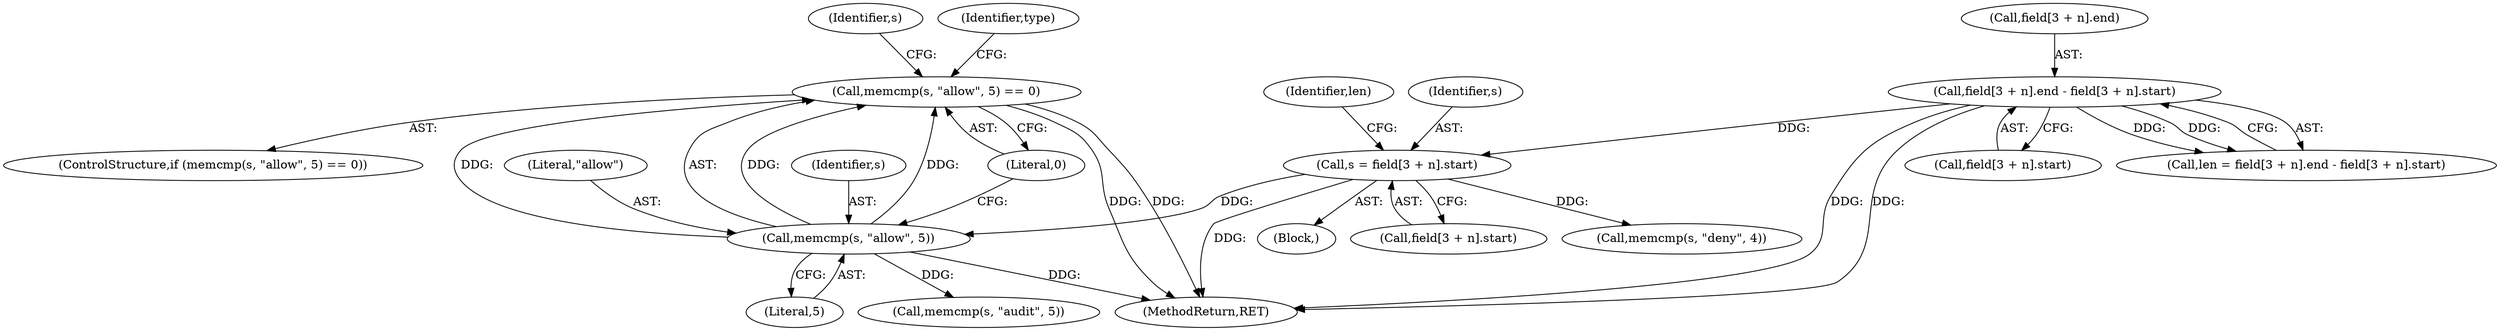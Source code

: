 digraph "0_libarchive_15bf44fd2c1ad0e3fd87048b3fcc90c4dcff1175@API" {
"1000910" [label="(Call,memcmp(s, \"allow\", 5) == 0)"];
"1000911" [label="(Call,memcmp(s, \"allow\", 5))"];
"1000859" [label="(Call,s = field[3 + n].start)"];
"1000870" [label="(Call,field[3 + n].end - field[3 + n].start)"];
"1000917" [label="(Identifier,type)"];
"1000910" [label="(Call,memcmp(s, \"allow\", 5) == 0)"];
"1000878" [label="(Call,field[3 + n].start)"];
"1000870" [label="(Call,field[3 + n].end - field[3 + n].start)"];
"1000871" [label="(Call,field[3 + n].end)"];
"1000911" [label="(Call,memcmp(s, \"allow\", 5))"];
"1000912" [label="(Identifier,s)"];
"1000913" [label="(Literal,\"allow\")"];
"1000861" [label="(Call,field[3 + n].start)"];
"1000895" [label="(Call,memcmp(s, \"deny\", 4))"];
"1000923" [label="(Identifier,s)"];
"1000909" [label="(ControlStructure,if (memcmp(s, \"allow\", 5) == 0))"];
"1000914" [label="(Literal,5)"];
"1000859" [label="(Call,s = field[3 + n].start)"];
"1000869" [label="(Identifier,len)"];
"1000922" [label="(Call,memcmp(s, \"audit\", 5))"];
"1000868" [label="(Call,len = field[3 + n].end - field[3 + n].start)"];
"1001007" [label="(MethodReturn,RET)"];
"1000860" [label="(Identifier,s)"];
"1000915" [label="(Literal,0)"];
"1000683" [label="(Block,)"];
"1000910" -> "1000909"  [label="AST: "];
"1000910" -> "1000915"  [label="CFG: "];
"1000911" -> "1000910"  [label="AST: "];
"1000915" -> "1000910"  [label="AST: "];
"1000917" -> "1000910"  [label="CFG: "];
"1000923" -> "1000910"  [label="CFG: "];
"1000910" -> "1001007"  [label="DDG: "];
"1000910" -> "1001007"  [label="DDG: "];
"1000911" -> "1000910"  [label="DDG: "];
"1000911" -> "1000910"  [label="DDG: "];
"1000911" -> "1000910"  [label="DDG: "];
"1000911" -> "1000914"  [label="CFG: "];
"1000912" -> "1000911"  [label="AST: "];
"1000913" -> "1000911"  [label="AST: "];
"1000914" -> "1000911"  [label="AST: "];
"1000915" -> "1000911"  [label="CFG: "];
"1000911" -> "1001007"  [label="DDG: "];
"1000859" -> "1000911"  [label="DDG: "];
"1000911" -> "1000922"  [label="DDG: "];
"1000859" -> "1000683"  [label="AST: "];
"1000859" -> "1000861"  [label="CFG: "];
"1000860" -> "1000859"  [label="AST: "];
"1000861" -> "1000859"  [label="AST: "];
"1000869" -> "1000859"  [label="CFG: "];
"1000859" -> "1001007"  [label="DDG: "];
"1000870" -> "1000859"  [label="DDG: "];
"1000859" -> "1000895"  [label="DDG: "];
"1000870" -> "1000868"  [label="AST: "];
"1000870" -> "1000878"  [label="CFG: "];
"1000871" -> "1000870"  [label="AST: "];
"1000878" -> "1000870"  [label="AST: "];
"1000868" -> "1000870"  [label="CFG: "];
"1000870" -> "1001007"  [label="DDG: "];
"1000870" -> "1001007"  [label="DDG: "];
"1000870" -> "1000868"  [label="DDG: "];
"1000870" -> "1000868"  [label="DDG: "];
}
